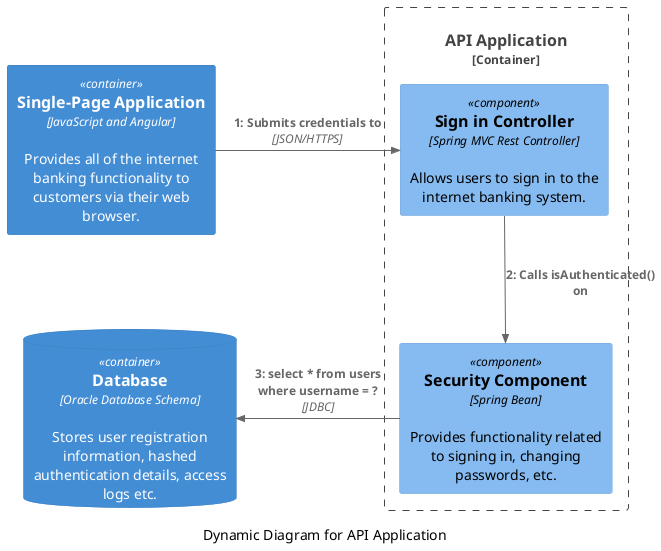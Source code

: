 @startuml dynamic
!include <C4/C4_Dynamic>

Container(spa, "Single-Page Application", "JavaScript and Angular", "Provides all of the internet banking functionality to customers via their web browser.")

Container_Boundary(api, "API Application") {
  Component(signIn, "Sign in Controller", "Spring MVC Rest Controller", "Allows users to sign in to the internet banking system.")
  Component(securityComponent, "Security Component", "Spring Bean", "Provides functionality related to signing in, changing passwords, etc.")
}

ContainerDb(db, "Database", "Oracle Database Schema", "Stores user registration information, hashed authentication details, access logs etc.")

' get auto numbered in this order...
Rel_R(spa, signIn, "Submits credentials to", "JSON/HTTPS")
Rel(signIn, securityComponent, "Calls isAuthenticated() on")
Rel_L(securityComponent, db, "select * from users where username = ?", "JDBC")

caption Dynamic Diagram for API Application

@enduml